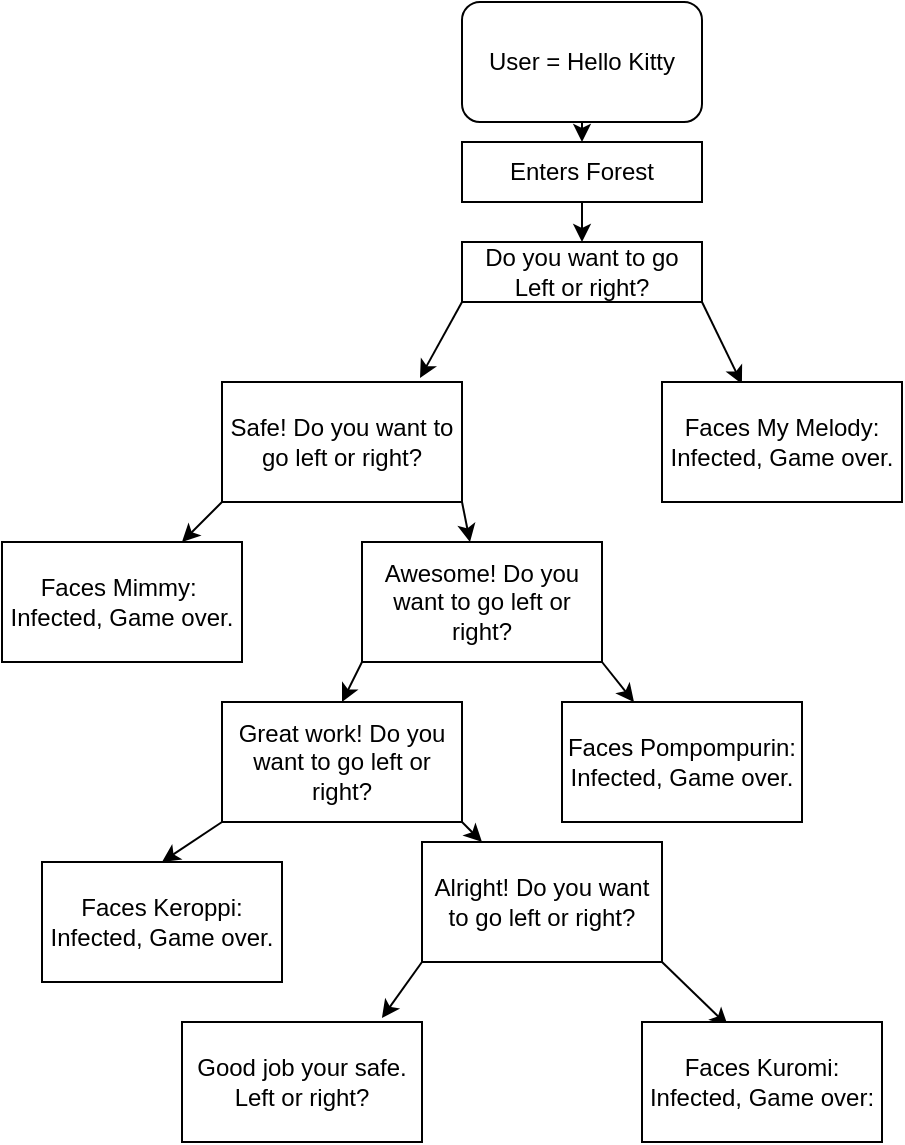 <mxfile version="24.2.3" type="github">
  <diagram name="Page-1" id="5LlEbIMTyORBuogDaFjC">
    <mxGraphModel dx="1434" dy="780" grid="1" gridSize="10" guides="1" tooltips="1" connect="1" arrows="1" fold="1" page="1" pageScale="1" pageWidth="850" pageHeight="1100" math="0" shadow="0">
      <root>
        <mxCell id="0" />
        <mxCell id="1" parent="0" />
        <mxCell id="_NxTg8_wLGh0XsBcsqda-1" value="User = Hello Kitty" style="rounded=1;whiteSpace=wrap;html=1;" parent="1" vertex="1">
          <mxGeometry x="330" y="10" width="120" height="60" as="geometry" />
        </mxCell>
        <mxCell id="_NxTg8_wLGh0XsBcsqda-2" value="" style="endArrow=classic;html=1;rounded=0;exitX=0.5;exitY=1;exitDx=0;exitDy=0;" parent="1" source="_NxTg8_wLGh0XsBcsqda-1" target="_NxTg8_wLGh0XsBcsqda-3" edge="1">
          <mxGeometry width="50" height="50" relative="1" as="geometry">
            <mxPoint x="400" y="430" as="sourcePoint" />
            <mxPoint x="390" y="190" as="targetPoint" />
          </mxGeometry>
        </mxCell>
        <mxCell id="_NxTg8_wLGh0XsBcsqda-3" value="Enters Forest" style="rounded=0;whiteSpace=wrap;html=1;" parent="1" vertex="1">
          <mxGeometry x="330" y="80" width="120" height="30" as="geometry" />
        </mxCell>
        <mxCell id="_NxTg8_wLGh0XsBcsqda-4" value="" style="endArrow=classic;html=1;rounded=0;exitX=0.5;exitY=1;exitDx=0;exitDy=0;" parent="1" source="_NxTg8_wLGh0XsBcsqda-3" target="_NxTg8_wLGh0XsBcsqda-5" edge="1">
          <mxGeometry width="50" height="50" relative="1" as="geometry">
            <mxPoint x="400" y="430" as="sourcePoint" />
            <mxPoint x="390" y="220" as="targetPoint" />
          </mxGeometry>
        </mxCell>
        <mxCell id="_NxTg8_wLGh0XsBcsqda-5" value="Do you want to go Left or right?" style="rounded=0;whiteSpace=wrap;html=1;" parent="1" vertex="1">
          <mxGeometry x="330" y="130" width="120" height="30" as="geometry" />
        </mxCell>
        <mxCell id="_NxTg8_wLGh0XsBcsqda-6" style="edgeStyle=orthogonalEdgeStyle;rounded=0;orthogonalLoop=1;jettySize=auto;html=1;exitX=0.5;exitY=1;exitDx=0;exitDy=0;" parent="1" source="_NxTg8_wLGh0XsBcsqda-5" target="_NxTg8_wLGh0XsBcsqda-5" edge="1">
          <mxGeometry relative="1" as="geometry" />
        </mxCell>
        <mxCell id="7879TOK5EqhNazuiK5TY-1" value="" style="endArrow=classic;html=1;rounded=0;exitX=0;exitY=1;exitDx=0;exitDy=0;entryX=0.825;entryY=-0.033;entryDx=0;entryDy=0;entryPerimeter=0;" parent="1" source="_NxTg8_wLGh0XsBcsqda-5" edge="1" target="7879TOK5EqhNazuiK5TY-3">
          <mxGeometry width="50" height="50" relative="1" as="geometry">
            <mxPoint x="400" y="430" as="sourcePoint" />
            <mxPoint x="290" y="210" as="targetPoint" />
          </mxGeometry>
        </mxCell>
        <mxCell id="7879TOK5EqhNazuiK5TY-2" value="" style="endArrow=classic;html=1;rounded=0;exitX=1;exitY=1;exitDx=0;exitDy=0;entryX=0.333;entryY=0.017;entryDx=0;entryDy=0;entryPerimeter=0;" parent="1" source="_NxTg8_wLGh0XsBcsqda-5" edge="1" target="7879TOK5EqhNazuiK5TY-4">
          <mxGeometry width="50" height="50" relative="1" as="geometry">
            <mxPoint x="400" y="430" as="sourcePoint" />
            <mxPoint x="470" y="210" as="targetPoint" />
          </mxGeometry>
        </mxCell>
        <mxCell id="7879TOK5EqhNazuiK5TY-3" value="Safe! Do you want to go left or right?" style="rounded=0;whiteSpace=wrap;html=1;" parent="1" vertex="1">
          <mxGeometry x="210" y="200" width="120" height="60" as="geometry" />
        </mxCell>
        <mxCell id="7879TOK5EqhNazuiK5TY-4" value="Faces My Melody:&lt;div&gt;Infected, Game over.&lt;/div&gt;" style="rounded=0;whiteSpace=wrap;html=1;" parent="1" vertex="1">
          <mxGeometry x="430" y="200" width="120" height="60" as="geometry" />
        </mxCell>
        <mxCell id="tEx5Qb1VozVaRzZuJDBV-2" value="" style="endArrow=classic;html=1;rounded=0;exitX=1;exitY=1;exitDx=0;exitDy=0;" parent="1" source="7879TOK5EqhNazuiK5TY-3" edge="1" target="tEx5Qb1VozVaRzZuJDBV-5">
          <mxGeometry width="50" height="50" relative="1" as="geometry">
            <mxPoint x="400" y="430" as="sourcePoint" />
            <mxPoint x="320" y="310" as="targetPoint" />
          </mxGeometry>
        </mxCell>
        <mxCell id="tEx5Qb1VozVaRzZuJDBV-3" value="" style="endArrow=classic;html=1;rounded=0;exitX=0;exitY=1;exitDx=0;exitDy=0;" parent="1" source="7879TOK5EqhNazuiK5TY-3" target="tEx5Qb1VozVaRzZuJDBV-4" edge="1">
          <mxGeometry width="50" height="50" relative="1" as="geometry">
            <mxPoint x="230" y="500" as="sourcePoint" />
            <mxPoint x="140" y="430" as="targetPoint" />
          </mxGeometry>
        </mxCell>
        <mxCell id="tEx5Qb1VozVaRzZuJDBV-4" value="Faces Mimmy:&amp;nbsp;&lt;div&gt;Infected, Game over.&lt;/div&gt;" style="rounded=0;whiteSpace=wrap;html=1;" parent="1" vertex="1">
          <mxGeometry x="100" y="280" width="120" height="60" as="geometry" />
        </mxCell>
        <mxCell id="tEx5Qb1VozVaRzZuJDBV-5" value="Awesome! Do you want to go left or right?" style="rounded=0;whiteSpace=wrap;html=1;" parent="1" vertex="1">
          <mxGeometry x="280" y="280" width="120" height="60" as="geometry" />
        </mxCell>
        <mxCell id="tEx5Qb1VozVaRzZuJDBV-7" value="" style="endArrow=classic;html=1;rounded=0;exitX=1;exitY=1;exitDx=0;exitDy=0;" parent="1" source="tEx5Qb1VozVaRzZuJDBV-5" target="tEx5Qb1VozVaRzZuJDBV-10" edge="1">
          <mxGeometry width="50" height="50" relative="1" as="geometry">
            <mxPoint x="430" y="570" as="sourcePoint" />
            <mxPoint x="440" y="540" as="targetPoint" />
            <Array as="points" />
          </mxGeometry>
        </mxCell>
        <mxCell id="tEx5Qb1VozVaRzZuJDBV-9" value="" style="endArrow=classic;html=1;rounded=0;exitX=0;exitY=1;exitDx=0;exitDy=0;entryX=0.5;entryY=0;entryDx=0;entryDy=0;" parent="1" source="tEx5Qb1VozVaRzZuJDBV-5" target="tEx5Qb1VozVaRzZuJDBV-11" edge="1">
          <mxGeometry width="50" height="50" relative="1" as="geometry">
            <mxPoint x="300" y="490" as="sourcePoint" />
            <mxPoint x="280" y="530" as="targetPoint" />
          </mxGeometry>
        </mxCell>
        <mxCell id="tEx5Qb1VozVaRzZuJDBV-10" value="Faces Pompompurin:&lt;div&gt;Infected, Game over.&lt;/div&gt;" style="rounded=0;whiteSpace=wrap;html=1;" parent="1" vertex="1">
          <mxGeometry x="380" y="360" width="120" height="60" as="geometry" />
        </mxCell>
        <mxCell id="tEx5Qb1VozVaRzZuJDBV-11" value="Great work! Do you want to go left or right?" style="rounded=0;whiteSpace=wrap;html=1;" parent="1" vertex="1">
          <mxGeometry x="210" y="360" width="120" height="60" as="geometry" />
        </mxCell>
        <mxCell id="tEx5Qb1VozVaRzZuJDBV-14" value="" style="endArrow=classic;html=1;rounded=0;exitX=0;exitY=1;exitDx=0;exitDy=0;entryX=0.5;entryY=0;entryDx=0;entryDy=0;entryPerimeter=0;" parent="1" source="tEx5Qb1VozVaRzZuJDBV-11" target="tEx5Qb1VozVaRzZuJDBV-18" edge="1">
          <mxGeometry width="50" height="50" relative="1" as="geometry">
            <mxPoint x="200" y="500" as="sourcePoint" />
            <mxPoint x="180" y="560" as="targetPoint" />
          </mxGeometry>
        </mxCell>
        <mxCell id="tEx5Qb1VozVaRzZuJDBV-16" value="" style="endArrow=classic;html=1;rounded=0;exitX=1;exitY=1;exitDx=0;exitDy=0;" parent="1" source="tEx5Qb1VozVaRzZuJDBV-11" target="tEx5Qb1VozVaRzZuJDBV-17" edge="1">
          <mxGeometry width="50" height="50" relative="1" as="geometry">
            <mxPoint x="320" y="530" as="sourcePoint" />
            <mxPoint x="330" y="560" as="targetPoint" />
            <Array as="points" />
          </mxGeometry>
        </mxCell>
        <mxCell id="tEx5Qb1VozVaRzZuJDBV-17" value="Alright! Do you want to go left or right?" style="rounded=0;whiteSpace=wrap;html=1;" parent="1" vertex="1">
          <mxGeometry x="310" y="430" width="120" height="60" as="geometry" />
        </mxCell>
        <mxCell id="tEx5Qb1VozVaRzZuJDBV-18" value="Faces Keroppi: Infected, Game over." style="rounded=0;whiteSpace=wrap;html=1;" parent="1" vertex="1">
          <mxGeometry x="120" y="440" width="120" height="60" as="geometry" />
        </mxCell>
        <mxCell id="GIQqniiIVt0HV621rGbp-2" value="" style="endArrow=classic;html=1;rounded=0;exitX=1;exitY=1;exitDx=0;exitDy=0;entryX=0.358;entryY=0.033;entryDx=0;entryDy=0;entryPerimeter=0;" parent="1" edge="1" target="GIQqniiIVt0HV621rGbp-3" source="tEx5Qb1VozVaRzZuJDBV-17">
          <mxGeometry width="50" height="50" relative="1" as="geometry">
            <mxPoint x="410" y="560" as="sourcePoint" />
            <mxPoint x="420" y="590" as="targetPoint" />
          </mxGeometry>
        </mxCell>
        <mxCell id="GIQqniiIVt0HV621rGbp-3" value="Faces Kuromi: Infected, Game over:" style="rounded=0;whiteSpace=wrap;html=1;" parent="1" vertex="1">
          <mxGeometry x="420" y="520" width="120" height="60" as="geometry" />
        </mxCell>
        <mxCell id="GIQqniiIVt0HV621rGbp-4" value="Good job your safe. Left or right?" style="rounded=0;whiteSpace=wrap;html=1;" parent="1" vertex="1">
          <mxGeometry x="190" y="520" width="120" height="60" as="geometry" />
        </mxCell>
        <mxCell id="7PJfbnYGz-ancqn9hBVP-4" value="" style="endArrow=classic;html=1;rounded=0;exitX=1;exitY=1;exitDx=0;exitDy=0;entryX=0.833;entryY=-0.033;entryDx=0;entryDy=0;entryPerimeter=0;" edge="1" parent="1" target="GIQqniiIVt0HV621rGbp-4">
          <mxGeometry width="50" height="50" relative="1" as="geometry">
            <mxPoint x="310" y="490" as="sourcePoint" />
            <mxPoint x="280" y="520" as="targetPoint" />
          </mxGeometry>
        </mxCell>
      </root>
    </mxGraphModel>
  </diagram>
</mxfile>
